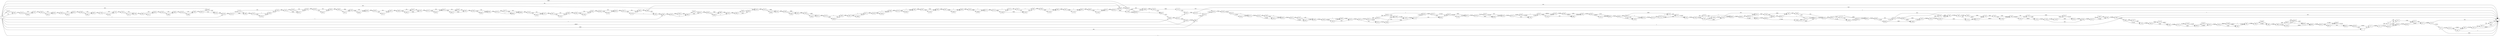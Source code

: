 digraph {
	graph [rankdir=LR]
	node [shape=rectangle]
	2 -> 18 [label=4011]
	18 -> 63 [label=274668]
	63 -> 81 [label=3245]
	63 -> 8276 [label=271423]
	81 -> 88 [label=582]
	81 -> 8293 [label=2663]
	88 -> 102 [label=1348]
	102 -> 107 [label=4011]
	107 -> 226 [label=274668]
	226 -> 227 [label=273903]
	226 -> 1 [label=765]
	227 -> 1 [label=2663]
	227 -> 264 [label=271240]
	264 -> 265 [label=583]
	264 -> 285 [label=270657]
	265 -> 1 [label=1]
	265 -> 285 [label=582]
	285 -> 292 [label=271239]
	292 -> 1 [label=268817]
	292 -> 298 [label=2422]
	298 -> 1 [label=1840]
	298 -> 1982 [label=582]
	1982 -> 1 [label=582]
	2501 -> 2516 [label=325]
	2516 -> 2537 [label=324]
	2516 -> 3995 [label=1]
	2537 -> 2582 [label=325]
	2582 -> 2603 [label=324]
	2582 -> 4015 [label=1]
	2603 -> 2604 [label=325]
	2604 -> 2625 [label=324]
	2604 -> 4035 [label=1]
	2625 -> 2666 [label=325]
	2666 -> 2693 [label=324]
	2666 -> 4061 [label=1]
	2693 -> 2708 [label=325]
	2708 -> 2753 [label=324]
	2708 -> 4105 [label=1]
	2753 -> 2765 [label=325]
	2765 -> 2798 [label=324]
	2765 -> 4137 [label=1]
	2798 -> 2865 [label=325]
	2865 -> 2900 [label=324]
	2865 -> 4171 [label=1]
	2900 -> 2918 [label=325]
	2918 -> 2989 [label=324]
	2918 -> 4268 [label=1]
	2989 -> 3018 [label=325]
	3018 -> 3039 [label=324]
	3018 -> 4288 [label=1]
	3039 -> 3067 [label=325]
	3067 -> 3143 [label=324]
	3067 -> 4358 [label=1]
	3143 -> 3156 [label=7982]
	3156 -> 3161 [label=7983]
	3161 -> 3179 [label=325]
	3161 -> 4366 [label=7658]
	3179 -> 3226 [label=324]
	3179 -> 4366 [label=1]
	3226 -> 3233 [label=7983]
	3233 -> 3236 [label=325]
	3233 -> 4427 [label=7658]
	3236 -> 3260 [label=324]
	3236 -> 4427 [label=1]
	3260 -> 3263 [label=7983]
	3263 -> 3284 [label=324]
	3263 -> 4452 [label=7659]
	3284 -> 3308 [label=7983]
	3308 -> 3329 [label=7982]
	3308 -> 4472 [label=1]
	3329 -> 3350 [label=324]
	3329 -> 4492 [label=7659]
	3350 -> 3365 [label=7983]
	3365 -> 3387 [label=324]
	3365 -> 4513 [label=7659]
	3387 -> 3388 [label=7983]
	3388 -> 3443 [label=324]
	3388 -> 4565 [label=7659]
	3443 -> 3476 [label=325]
	3476 -> 3527 [label=7983]
	3527 -> 3581 [label=324]
	3527 -> 4620 [label=7659]
	3581 -> 3605 [label=324]
	3581 -> 4641 [label=7659]
	3605 -> 3623 [label=325]
	3623 -> 3644 [label=7983]
	3644 -> 3665 [label=324]
	3644 -> 4663 [label=7659]
	3665 -> 3674 [label=7983]
	3674 -> 3677 [label=7982]
	3674 -> 4684 [label=1]
	3677 -> 3698 [label=324]
	3677 -> 4684 [label=7658]
	3698 -> 3736 [label=7983]
	3736 -> 3757 [label=324]
	3736 -> 4706 [label=7659]
	3757 -> 3837 [label=7983]
	3837 -> 3858 [label=324]
	3837 -> 4726 [label=7659]
	3858 -> 3861 [label=7983]
	3861 -> 3882 [label=324]
	3861 -> 4746 [label=7659]
	3882 -> 3894 [label=7983]
	3894 -> 3918 [label=324]
	3894 -> 4769 [label=7659]
	3918 -> 3921 [label=7983]
	3921 -> 3945 [label=324]
	3921 -> 4778 [label=7659]
	3945 -> 3948 [label=7982]
	3948 -> 1 [label=324]
	3948 -> 4795 [label=7658]
	3975 -> 2501 [label=1]
	3995 -> 2537 [label=1]
	4015 -> 2603 [label=1]
	4035 -> 2625 [label=1]
	4061 -> 2693 [label=1]
	4105 -> 2753 [label=1]
	4137 -> 2798 [label=1]
	4171 -> 2900 [label=1]
	4268 -> 2989 [label=1]
	4288 -> 3039 [label=1]
	4358 -> 3143 [label=7658]
	4366 -> 4374 [label=7659]
	4374 -> 4396 [label=1]
	4374 -> 10702 [label=7658]
	4396 -> 3226 [label=7659]
	4427 -> 3260 [label=7659]
	4452 -> 3284 [label=7659]
	4472 -> 3329 [label=1]
	4492 -> 3350 [label=7659]
	4513 -> 3387 [label=7659]
	4565 -> 3443 [label=1]
	4565 -> 3476 [label=7658]
	4620 -> 3581 [label=7659]
	4641 -> 3605 [label=1]
	4641 -> 3623 [label=7658]
	4663 -> 3665 [label=7659]
	4684 -> 3698 [label=7659]
	4706 -> 3757 [label=7659]
	4726 -> 3858 [label=7659]
	4746 -> 3882 [label=7659]
	4769 -> 3918 [label=7659]
	4778 -> 3945 [label=7658]
	4778 -> 4795 [label=1]
	4795 -> 4861 [label=7659]
	4861 -> 4879 [label=7660]
	4879 -> 4900 [label=2]
	4879 -> 10814 [label=7658]
	4900 -> 4921 [label=7659]
	4900 -> 5325 [label=1]
	4921 -> 4945 [label=7660]
	4945 -> 4954 [label=2]
	4945 -> 4966 [label=7658]
	4954 -> 4966 [label=1]
	4954 -> 4978 [label=1]
	4966 -> 4978 [label=7659]
	4978 -> 4984 [label=7660]
	4984 -> 5005 [label=7659]
	4984 -> 5368 [label=1]
	5005 -> 5105 [label=7660]
	5105 -> 5122 [label=8483]
	5122 -> 5143 [label=8482]
	5122 -> 5388 [label=1]
	5143 -> 5208 [label=8483]
	5208 -> 5229 [label=8482]
	5208 -> 5408 [label=1]
	5229 -> 5230 [label=8483]
	5230 -> 5251 [label=8482]
	5230 -> 5428 [label=1]
	5251 -> 5270 [label=8483]
	5270 -> 5286 [label=8482]
	5270 -> 5466 [label=1]
	5286 -> 1 [label=1]
	5286 -> 5466 [label=8481]
	5325 -> 4921 [label=1]
	5368 -> 5005 [label=1]
	5388 -> 5143 [label=1]
	5408 -> 5229 [label=1]
	5428 -> 5251 [label=1]
	5466 -> 5487 [label=8482]
	5487 -> 5517 [label=1]
	5487 -> 10884 [label=8481]
	5517 -> 5528 [label=8482]
	5528 -> 5568 [label=1]
	5528 -> 10923 [label=8481]
	5568 -> 5574 [label=8482]
	5574 -> 5595 [label=1]
	5574 -> 10943 [label=8481]
	5595 -> 5607 [label=8482]
	5607 -> 5628 [label=7659]
	5607 -> 11233 [label=823]
	5628 -> 5637 [label=8482]
	5637 -> 5658 [label=1]
	5637 -> 10963 [label=8481]
	5658 -> 5700 [label=8482]
	5700 -> 5727 [label=1]
	5700 -> 10989 [label=8481]
	5727 -> 5751 [label=8482]
	5751 -> 5772 [label=1]
	5751 -> 11008 [label=8481]
	5772 -> 5781 [label=824]
	5781 -> 5802 [label=1]
	5781 -> 11029 [label=823]
	5802 -> 5838 [label=8482]
	5838 -> 5904 [label=1]
	5838 -> 11104 [label=8481]
	5904 -> 5922 [label=8482]
	5922 -> 5961 [label=1]
	5922 -> 11142 [label=8481]
	5961 -> 6006 [label=8482]
	6006 -> 6027 [label=1]
	6006 -> 11162 [label=8481]
	6027 -> 6034 [label=8482]
	6034 -> 6049 [label=1]
	6034 -> 11180 [label=8481]
	6049 -> 6050 [label=766]
	6050 -> 6066 [label=3429]
	6066 -> 6087 [label=1]
	6066 -> 10608 [label=11086]
	6087 -> 6088 [label=3429]
	6088 -> 6102 [label=3430]
	6102 -> 6105 [label=1]
	6102 -> 10329 [label=3429]
	6105 -> 6119 [label=7659]
	6119 -> 1 [label=7657]
	6119 -> 6123 [label=2]
	6123 -> 6124 [label=274088]
	6124 -> 6138 [label=274911]
	6138 -> 1 [label=1]
	6138 -> 6153 [label=274910]
	6153 -> 6174 [label=1]
	6153 -> 7002 [label=274909]
	6174 -> 6182 [label=274910]
	6182 -> 6184 [label=824]
	6182 -> 7023 [label=274086]
	6184 -> 6205 [label=1]
	6184 -> 7023 [label=823]
	6205 -> 6222 [label=274910]
	6222 -> 6225 [label=824]
	6222 -> 6243 [label=274086]
	6225 -> 6243 [label=1]
	6225 -> 6246 [label=823]
	6243 -> 6246 [label=274087]
	6246 -> 6248 [label=274910]
	6248 -> 6269 [label=1]
	6248 -> 7054 [label=274909]
	6269 -> 6279 [label=274087]
	6279 -> 6332 [label=274910]
	6332 -> 6341 [label=274145]
	6332 -> 7076 [label=765]
	6341 -> 6344 [label=3487]
	6341 -> 7076 [label=270658]
	6344 -> 6358 [label=2664]
	6344 -> 11383 [label=823]
	6358 -> 6428 [label=1]
	6358 -> 11884 [label=2663]
	6428 -> 6431 [label=274087]
	6431 -> 6434 [label=2664]
	6431 -> 6452 [label=271423]
	6434 -> 6452 [label=3487]
	6452 -> 6473 [label=2664]
	6452 -> 7190 [label=272246]
	6473 -> 6479 [label=274910]
	6479 -> 6497 [label=272247]
	6479 -> 6500 [label=2663]
	6497 -> 6500 [label=271424]
	6497 -> 6518 [label=823]
	6500 -> 6518 [label=274087]
	6518 -> 6527 [label=274910]
	6527 -> 6536 [label=274087]
	6527 -> 7202 [label=823]
	6536 -> 6557 [label=1]
	6536 -> 7202 [label=274086]
	6557 -> 6578 [label=268818]
	6557 -> 7216 [label=6092]
	6578 -> 6584 [label=274087]
	6584 -> 6586 [label=268818]
	6584 -> 6605 [label=5269]
	6586 -> 6605 [label=269641]
	6605 -> 6644 [label=274910]
	6644 -> 6665 [label=5270]
	6644 -> 11511 [label=269640]
	6665 -> 6689 [label=274910]
	6689 -> 6695 [label=3430]
	6689 -> 11526 [label=271480]
	6695 -> 6716 [label=1]
	6695 -> 6734 [label=2606]
	6695 -> 11526 [label=823]
	6716 -> 6722 [label=272304]
	6722 -> 6725 [label=824]
	6722 -> 6751 [label=271480]
	6725 -> 6734 [label=1]
	6725 -> 6754 [label=823]
	6734 -> 6751 [label=2607]
	6751 -> 6754 [label=274087]
	6754 -> 6758 [label=274910]
	6758 -> 6779 [label=824]
	6758 -> 7297 [label=274086]
	6779 -> 6800 [label=1]
	6779 -> 11564 [label=823]
	6800 -> 6809 [label=274087]
	6809 -> 6818 [label=2607]
	6809 -> 6830 [label=271480]
	6818 -> 6830 [label=1]
	6818 -> 7331 [label=2606]
	6830 -> 6836 [label=271481]
	6836 -> 6839 [label=1]
	6836 -> 11988 [label=271480]
	6839 -> 6851 [label=824]
	6851 -> 6872 [label=1]
	6851 -> 7367 [label=823]
	6872 -> 6878 [label=274087]
	6878 -> 6881 [label=3430]
	6878 -> 11628 [label=271480]
	6881 -> 6920 [label=1]
	6881 -> 7412 [label=3429]
	6920 -> 6932 [label=272304]
	6932 -> 6938 [label=274910]
	6938 -> 6949 [label=274087]
	6938 -> 6974 [label=823]
	6949 -> 6974 [label=271424]
	6949 -> 12049 [label=2663]
	6974 -> 6980 [label=271424]
	6974 -> 7465 [label=823]
	6980 -> 1 [label=1]
	6980 -> 7453 [label=2606]
	6980 -> 12049 [label=268817]
	6981 -> 6123 [label=274086]
	7002 -> 6174 [label=274909]
	7023 -> 6205 [label=274909]
	7054 -> 6269 [label=274086]
	7054 -> 6279 [label=823]
	7076 -> 7088 [label=271423]
	7088 -> 7112 [label=2606]
	7088 -> 11884 [label=268817]
	7112 -> 6428 [label=274086]
	7112 -> 6434 [label=823]
	7190 -> 6473 [label=272246]
	7202 -> 6557 [label=274909]
	7216 -> 6578 [label=5269]
	7216 -> 6586 [label=823]
	7297 -> 7318 [label=2606]
	7297 -> 11564 [label=271480]
	7318 -> 6800 [label=274086]
	7318 -> 7331 [label=823]
	7331 -> 7346 [label=3429]
	7346 -> 7367 [label=2606]
	7346 -> 6839 [label=823]
	7367 -> 7368 [label=3429]
	7368 -> 7371 [label=2606]
	7368 -> 6878 [label=823]
	7371 -> 6872 [label=271423]
	7412 -> 6932 [label=2606]
	7412 -> 11628 [label=823]
	7453 -> 7462 [label=274086]
	7462 -> 7465 [label=2606]
	7462 -> 12081 [label=271480]
	7465 -> 7483 [label=3429]
	7483 -> 7495 [label=272246]
	7495 -> 7498 [label=271423]
	7495 -> 11715 [label=823]
	7498 -> 7519 [label=2606]
	7498 -> 11727 [label=268817]
	7519 -> 7528 [label=6092]
	7528 -> 7549 [label=5269]
	7528 -> 11738 [label=823]
	7549 -> 7552 [label=274144]
	7549 -> 7570 [label=765]
	7552 -> 7570 [label=5327]
	7552 -> 11752 [label=268817]
	7570 -> 7591 [label=2606]
	7570 -> 11752 [label=3486]
	7591 -> 7624 [label=271423]
	7624 -> 7648 [label=274086]
	7648 -> 7657 [label=274909]
	7657 -> 7693 [label=274086]
	7657 -> 11861 [label=823]
	7693 -> 7695 [label=274909]
	7695 -> 1 [label=823]
	7695 -> 7699 [label=274086]
	7699 -> 7720 [label=271423]
	7699 -> 12477 [label=2663]
	7720 -> 7820 [label=274086]
	7820 -> 7844 [label=5269]
	7820 -> 12174 [label=268817]
	7844 -> 7871 [label=274086]
	7871 -> 7892 [label=2606]
	7871 -> 12194 [label=271480]
	7892 -> 7913 [label=274085]
	7892 -> 10354 [label=1]
	7913 -> 7934 [label=274086]
	7934 -> 7955 [label=5268]
	7934 -> 10360 [label=268818]
	7955 -> 7961 [label=274085]
	7961 -> 7964 [label=274086]
	7964 -> 7985 [label=274085]
	7964 -> 10400 [label=1]
	7985 -> 7988 [label=274086]
	7988 -> 8009 [label=2606]
	7988 -> 12235 [label=271480]
	8009 -> 8024 [label=2605]
	8009 -> 8030 [label=1]
	8024 -> 8030 [label=5268]
	8030 -> 8036 [label=5269]
	8036 -> 8042 [label=274086]
	8042 -> 8087 [label=2606]
	8042 -> 8090 [label=271480]
	8087 -> 8090 [label=1840]
	8087 -> 8242 [label=766]
	8090 -> 8242 [label=273320]
	8242 -> 8249 [label=274086]
	8249 -> 18 [label=270657]
	8249 -> 2 [label=3429]
	8276 -> 8293 [label=270657]
	8276 -> 88 [label=766]
	8293 -> 8295 [label=273320]
	8295 -> 107 [label=270657]
	8295 -> 102 [label=2663]
	10329 -> 6981 [label=272246]
	10354 -> 7913 [label=1]
	10360 -> 7961 [label=1]
	10360 -> 7955 [label=268817]
	10400 -> 7985 [label=1]
	10608 -> 10619 [label=11909]
	10619 -> 6087 [label=3428]
	10619 -> 11212 [label=8481]
	10702 -> 4396 [label=7658]
	10814 -> 4900 [label=7658]
	10884 -> 5517 [label=8481]
	10923 -> 5568 [label=8481]
	10943 -> 5595 [label=8481]
	10963 -> 5658 [label=8481]
	10989 -> 5727 [label=8481]
	11008 -> 11029 [label=7658]
	11008 -> 5772 [label=823]
	11029 -> 5802 [label=8481]
	11104 -> 5904 [label=8481]
	11142 -> 5961 [label=8481]
	11162 -> 6027 [label=8481]
	11180 -> 6066 [label=7658]
	11180 -> 10608 [label=823]
	11212 -> 6105 [label=7658]
	11212 -> 6124 [label=823]
	11233 -> 5628 [label=823]
	11383 -> 7112 [label=272303]
	11511 -> 6665 [label=269640]
	11526 -> 6716 [label=272303]
	11564 -> 7318 [label=272303]
	11628 -> 6920 [label=272303]
	11715 -> 11727 [label=3486]
	11727 -> 7519 [label=3486]
	11727 -> 11738 [label=268817]
	11738 -> 7549 [label=269640]
	11752 -> 11758 [label=272303]
	11758 -> 7648 [label=823]
	11758 -> 12149 [label=271480]
	11861 -> 7693 [label=823]
	11884 -> 11383 [label=271480]
	11988 -> 7371 [label=268817]
	11988 -> 6872 [label=2663]
	12049 -> 7453 [label=271480]
	12081 -> 7483 [label=268817]
	12081 -> 11715 [label=2663]
	12149 -> 7591 [label=268817]
	12149 -> 7624 [label=2663]
	12174 -> 7844 [label=268817]
	12194 -> 7892 [label=271480]
	12235 -> 8036 [label=268817]
	12235 -> 8024 [label=2663]
	12477 -> 7720 [label=2663]
	0 -> 2 [label=582]
	0 -> 6981 [label=1840]
	0 -> 6088 [label=1]
	0 -> 6049 [label=765]
	0 -> 4358 [label=7657]
	0 -> 5105 [label=823]
	0 -> 3156 [label=1]
	0 -> 10329 [label=268817]
	0 -> 6050 [label=2663]
	0 -> 2501 [label=324]
	0 -> 3975 [label=1]
	0 -> 4861 [label=1]
	0 -> 1 [label=1]
}
